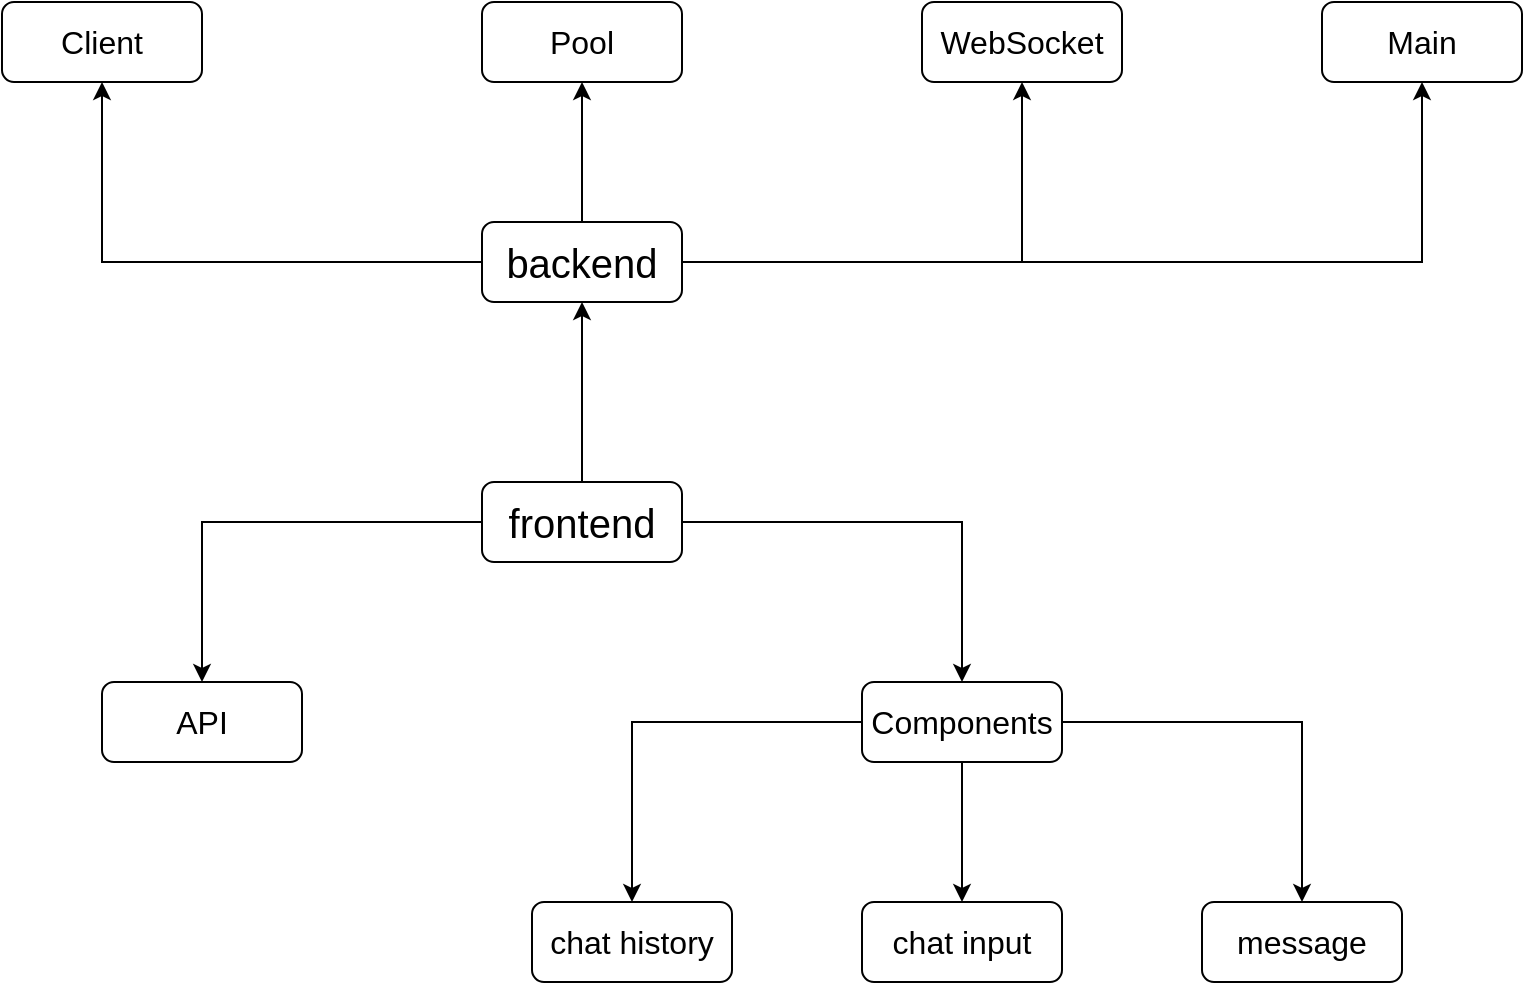 <mxfile version="21.0.2" type="github">
  <diagram name="Page-1" id="bTFn7Dry_l9ReAMvPQ9S">
    <mxGraphModel dx="1372" dy="836" grid="1" gridSize="10" guides="1" tooltips="1" connect="1" arrows="1" fold="1" page="1" pageScale="1" pageWidth="850" pageHeight="1100" math="0" shadow="0">
      <root>
        <mxCell id="0" />
        <mxCell id="1" parent="0" />
        <mxCell id="sKfSGt_YsJ_M1U6DY93m-11" style="edgeStyle=orthogonalEdgeStyle;rounded=0;orthogonalLoop=1;jettySize=auto;html=1;" edge="1" parent="1" source="sKfSGt_YsJ_M1U6DY93m-3" target="sKfSGt_YsJ_M1U6DY93m-6">
          <mxGeometry relative="1" as="geometry" />
        </mxCell>
        <mxCell id="sKfSGt_YsJ_M1U6DY93m-13" style="edgeStyle=orthogonalEdgeStyle;rounded=0;orthogonalLoop=1;jettySize=auto;html=1;exitX=1;exitY=0.5;exitDx=0;exitDy=0;entryX=0.5;entryY=1;entryDx=0;entryDy=0;" edge="1" parent="1" source="sKfSGt_YsJ_M1U6DY93m-3" target="sKfSGt_YsJ_M1U6DY93m-8">
          <mxGeometry relative="1" as="geometry" />
        </mxCell>
        <mxCell id="sKfSGt_YsJ_M1U6DY93m-14" style="edgeStyle=orthogonalEdgeStyle;rounded=0;orthogonalLoop=1;jettySize=auto;html=1;exitX=1;exitY=0.5;exitDx=0;exitDy=0;entryX=0.5;entryY=1;entryDx=0;entryDy=0;" edge="1" parent="1" source="sKfSGt_YsJ_M1U6DY93m-3" target="sKfSGt_YsJ_M1U6DY93m-9">
          <mxGeometry relative="1" as="geometry" />
        </mxCell>
        <mxCell id="sKfSGt_YsJ_M1U6DY93m-15" style="edgeStyle=orthogonalEdgeStyle;rounded=0;orthogonalLoop=1;jettySize=auto;html=1;entryX=0.5;entryY=1;entryDx=0;entryDy=0;" edge="1" parent="1" source="sKfSGt_YsJ_M1U6DY93m-3" target="sKfSGt_YsJ_M1U6DY93m-7">
          <mxGeometry relative="1" as="geometry" />
        </mxCell>
        <mxCell id="sKfSGt_YsJ_M1U6DY93m-3" value="&lt;font style=&quot;font-size: 20px;&quot;&gt;backend&lt;/font&gt;" style="rounded=1;whiteSpace=wrap;html=1;" vertex="1" parent="1">
          <mxGeometry x="300" y="280" width="100" height="40" as="geometry" />
        </mxCell>
        <mxCell id="sKfSGt_YsJ_M1U6DY93m-6" value="&lt;font style=&quot;font-size: 16px;&quot;&gt;Pool&lt;/font&gt;" style="rounded=1;whiteSpace=wrap;html=1;" vertex="1" parent="1">
          <mxGeometry x="300" y="170" width="100" height="40" as="geometry" />
        </mxCell>
        <mxCell id="sKfSGt_YsJ_M1U6DY93m-7" value="&lt;font style=&quot;font-size: 16px;&quot;&gt;Client&lt;/font&gt;" style="rounded=1;whiteSpace=wrap;html=1;" vertex="1" parent="1">
          <mxGeometry x="60" y="170" width="100" height="40" as="geometry" />
        </mxCell>
        <mxCell id="sKfSGt_YsJ_M1U6DY93m-8" value="&lt;font style=&quot;font-size: 16px;&quot;&gt;WebSocket&lt;/font&gt;" style="rounded=1;whiteSpace=wrap;html=1;" vertex="1" parent="1">
          <mxGeometry x="520" y="170" width="100" height="40" as="geometry" />
        </mxCell>
        <mxCell id="sKfSGt_YsJ_M1U6DY93m-9" value="&lt;font style=&quot;font-size: 16px;&quot;&gt;Main&lt;/font&gt;" style="rounded=1;whiteSpace=wrap;html=1;" vertex="1" parent="1">
          <mxGeometry x="720" y="170" width="100" height="40" as="geometry" />
        </mxCell>
        <mxCell id="sKfSGt_YsJ_M1U6DY93m-17" style="edgeStyle=orthogonalEdgeStyle;rounded=0;orthogonalLoop=1;jettySize=auto;html=1;entryX=0.5;entryY=1;entryDx=0;entryDy=0;" edge="1" parent="1" source="sKfSGt_YsJ_M1U6DY93m-16" target="sKfSGt_YsJ_M1U6DY93m-3">
          <mxGeometry relative="1" as="geometry" />
        </mxCell>
        <mxCell id="sKfSGt_YsJ_M1U6DY93m-24" style="edgeStyle=orthogonalEdgeStyle;rounded=0;orthogonalLoop=1;jettySize=auto;html=1;exitX=0;exitY=0.5;exitDx=0;exitDy=0;" edge="1" parent="1" source="sKfSGt_YsJ_M1U6DY93m-16" target="sKfSGt_YsJ_M1U6DY93m-18">
          <mxGeometry relative="1" as="geometry" />
        </mxCell>
        <mxCell id="sKfSGt_YsJ_M1U6DY93m-25" style="edgeStyle=orthogonalEdgeStyle;rounded=0;orthogonalLoop=1;jettySize=auto;html=1;exitX=1;exitY=0.5;exitDx=0;exitDy=0;entryX=0.5;entryY=0;entryDx=0;entryDy=0;" edge="1" parent="1" source="sKfSGt_YsJ_M1U6DY93m-16" target="sKfSGt_YsJ_M1U6DY93m-20">
          <mxGeometry relative="1" as="geometry" />
        </mxCell>
        <mxCell id="sKfSGt_YsJ_M1U6DY93m-16" value="&lt;font style=&quot;font-size: 20px;&quot;&gt;frontend&lt;/font&gt;" style="rounded=1;whiteSpace=wrap;html=1;" vertex="1" parent="1">
          <mxGeometry x="300" y="410" width="100" height="40" as="geometry" />
        </mxCell>
        <mxCell id="sKfSGt_YsJ_M1U6DY93m-18" value="API" style="rounded=1;whiteSpace=wrap;html=1;fontSize=16;" vertex="1" parent="1">
          <mxGeometry x="110" y="510" width="100" height="40" as="geometry" />
        </mxCell>
        <mxCell id="sKfSGt_YsJ_M1U6DY93m-29" style="edgeStyle=orthogonalEdgeStyle;rounded=0;orthogonalLoop=1;jettySize=auto;html=1;entryX=0.5;entryY=0;entryDx=0;entryDy=0;" edge="1" parent="1" source="sKfSGt_YsJ_M1U6DY93m-20" target="sKfSGt_YsJ_M1U6DY93m-27">
          <mxGeometry relative="1" as="geometry" />
        </mxCell>
        <mxCell id="sKfSGt_YsJ_M1U6DY93m-30" style="edgeStyle=orthogonalEdgeStyle;rounded=0;orthogonalLoop=1;jettySize=auto;html=1;exitX=0;exitY=0.5;exitDx=0;exitDy=0;entryX=0.5;entryY=0;entryDx=0;entryDy=0;" edge="1" parent="1" source="sKfSGt_YsJ_M1U6DY93m-20" target="sKfSGt_YsJ_M1U6DY93m-26">
          <mxGeometry relative="1" as="geometry" />
        </mxCell>
        <mxCell id="sKfSGt_YsJ_M1U6DY93m-31" style="edgeStyle=orthogonalEdgeStyle;rounded=0;orthogonalLoop=1;jettySize=auto;html=1;exitX=1;exitY=0.5;exitDx=0;exitDy=0;entryX=0.5;entryY=0;entryDx=0;entryDy=0;" edge="1" parent="1" source="sKfSGt_YsJ_M1U6DY93m-20" target="sKfSGt_YsJ_M1U6DY93m-28">
          <mxGeometry relative="1" as="geometry" />
        </mxCell>
        <mxCell id="sKfSGt_YsJ_M1U6DY93m-20" value="Components" style="rounded=1;whiteSpace=wrap;html=1;fontSize=16;" vertex="1" parent="1">
          <mxGeometry x="490" y="510" width="100" height="40" as="geometry" />
        </mxCell>
        <mxCell id="sKfSGt_YsJ_M1U6DY93m-26" value="chat history" style="rounded=1;whiteSpace=wrap;html=1;fontSize=16;" vertex="1" parent="1">
          <mxGeometry x="325" y="620" width="100" height="40" as="geometry" />
        </mxCell>
        <mxCell id="sKfSGt_YsJ_M1U6DY93m-27" value="chat input" style="rounded=1;whiteSpace=wrap;html=1;fontSize=16;" vertex="1" parent="1">
          <mxGeometry x="490" y="620" width="100" height="40" as="geometry" />
        </mxCell>
        <mxCell id="sKfSGt_YsJ_M1U6DY93m-28" value="message" style="rounded=1;whiteSpace=wrap;html=1;fontSize=16;" vertex="1" parent="1">
          <mxGeometry x="660" y="620" width="100" height="40" as="geometry" />
        </mxCell>
      </root>
    </mxGraphModel>
  </diagram>
</mxfile>
